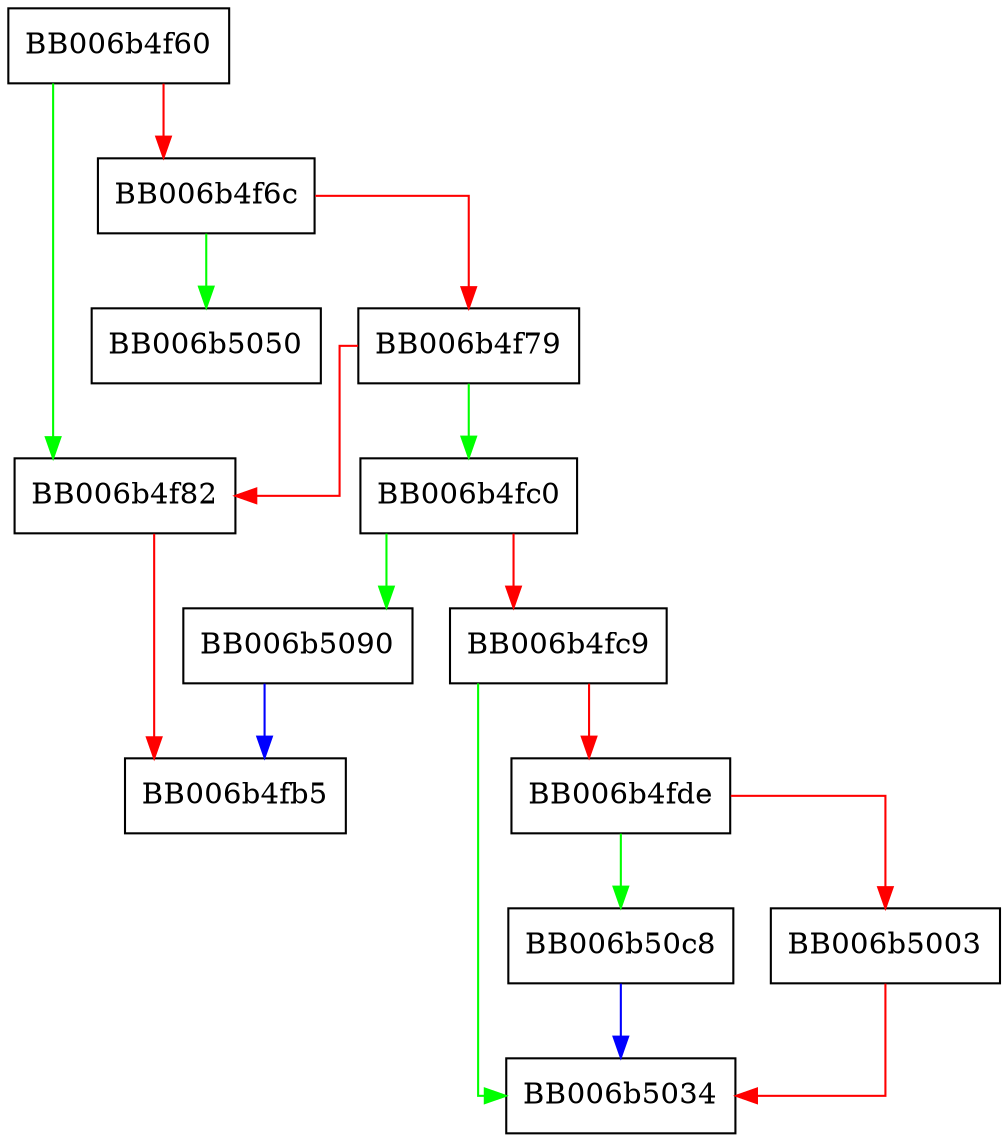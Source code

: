 digraph ec_to_EC_der_encode {
  node [shape="box"];
  graph [splines=ortho];
  BB006b4f60 -> BB006b4f82 [color="green"];
  BB006b4f60 -> BB006b4f6c [color="red"];
  BB006b4f6c -> BB006b5050 [color="green"];
  BB006b4f6c -> BB006b4f79 [color="red"];
  BB006b4f79 -> BB006b4fc0 [color="green"];
  BB006b4f79 -> BB006b4f82 [color="red"];
  BB006b4f82 -> BB006b4fb5 [color="red"];
  BB006b4fc0 -> BB006b5090 [color="green"];
  BB006b4fc0 -> BB006b4fc9 [color="red"];
  BB006b4fc9 -> BB006b5034 [color="green"];
  BB006b4fc9 -> BB006b4fde [color="red"];
  BB006b4fde -> BB006b50c8 [color="green"];
  BB006b4fde -> BB006b5003 [color="red"];
  BB006b5003 -> BB006b5034 [color="red"];
  BB006b5090 -> BB006b4fb5 [color="blue"];
  BB006b50c8 -> BB006b5034 [color="blue"];
}